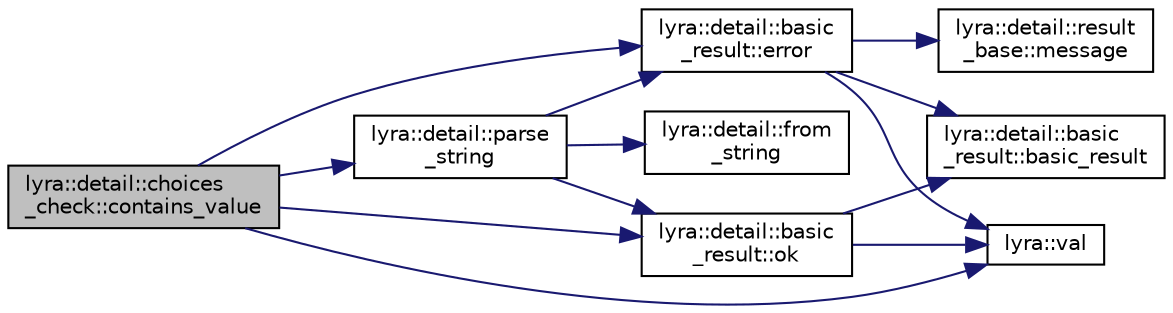 digraph "lyra::detail::choices_check::contains_value"
{
 // INTERACTIVE_SVG=YES
 // LATEX_PDF_SIZE
  edge [fontname="Helvetica",fontsize="10",labelfontname="Helvetica",labelfontsize="10"];
  node [fontname="Helvetica",fontsize="10",shape=record];
  rankdir="LR";
  Node1 [label="lyra::detail::choices\l_check::contains_value",height=0.2,width=0.4,color="black", fillcolor="grey75", style="filled", fontcolor="black",tooltip=" "];
  Node1 -> Node2 [color="midnightblue",fontsize="10",style="solid",fontname="Helvetica"];
  Node2 [label="lyra::detail::basic\l_result::error",height=0.2,width=0.4,color="black", fillcolor="white", style="filled",URL="$classlyra_1_1detail_1_1basic__result.html#ae878693d416cc48943171ab4187f5719",tooltip=" "];
  Node2 -> Node3 [color="midnightblue",fontsize="10",style="solid",fontname="Helvetica"];
  Node3 [label="lyra::detail::basic\l_result::basic_result",height=0.2,width=0.4,color="black", fillcolor="white", style="filled",URL="$classlyra_1_1detail_1_1basic__result.html#a2a6448a9babcc3d583edff8f13e076b9",tooltip=" "];
  Node2 -> Node4 [color="midnightblue",fontsize="10",style="solid",fontname="Helvetica"];
  Node4 [label="lyra::detail::result\l_base::message",height=0.2,width=0.4,color="black", fillcolor="white", style="filled",URL="$classlyra_1_1detail_1_1result__base.html#af2039c056e3c27fd5efa1542bd7167be",tooltip=" "];
  Node2 -> Node5 [color="midnightblue",fontsize="10",style="solid",fontname="Helvetica"];
  Node5 [label="lyra::val",height=0.2,width=0.4,color="black", fillcolor="white", style="filled",URL="$namespacelyra.html#a2138b812a6ac30b6abcab35c05664a64",tooltip=" "];
  Node1 -> Node6 [color="midnightblue",fontsize="10",style="solid",fontname="Helvetica"];
  Node6 [label="lyra::detail::basic\l_result::ok",height=0.2,width=0.4,color="black", fillcolor="white", style="filled",URL="$classlyra_1_1detail_1_1basic__result.html#aee577409a431e215136ffc0764e5432b",tooltip=" "];
  Node6 -> Node3 [color="midnightblue",fontsize="10",style="solid",fontname="Helvetica"];
  Node6 -> Node5 [color="midnightblue",fontsize="10",style="solid",fontname="Helvetica"];
  Node1 -> Node7 [color="midnightblue",fontsize="10",style="solid",fontname="Helvetica"];
  Node7 [label="lyra::detail::parse\l_string",height=0.2,width=0.4,color="black", fillcolor="white", style="filled",URL="$namespacelyra_1_1detail.html#a22e3bf1a412cd8fde673729391090abf",tooltip=" "];
  Node7 -> Node2 [color="midnightblue",fontsize="10",style="solid",fontname="Helvetica"];
  Node7 -> Node8 [color="midnightblue",fontsize="10",style="solid",fontname="Helvetica"];
  Node8 [label="lyra::detail::from\l_string",height=0.2,width=0.4,color="black", fillcolor="white", style="filled",URL="$namespacelyra_1_1detail.html#ac687157112493fe0f0196dc562c0a1e0",tooltip=" "];
  Node7 -> Node6 [color="midnightblue",fontsize="10",style="solid",fontname="Helvetica"];
  Node1 -> Node5 [color="midnightblue",fontsize="10",style="solid",fontname="Helvetica"];
}
